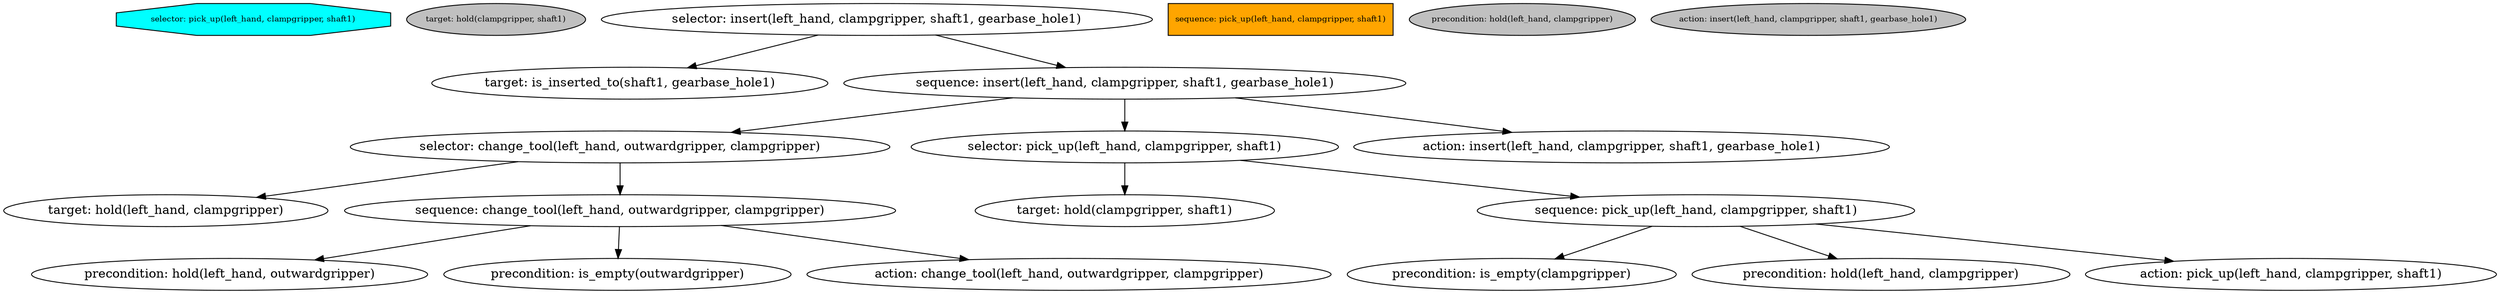 digraph pastafarianism {
ordering=out;
graph [fontname="times-roman"];
node [fontname="times-roman"];
edge [fontname="times-roman"];
selector [fillcolor=cyan, fontcolor=black, fontsize=9, label="selector: insert(left_hand, clampgripper, shaft1, gearbase_hole1)", shape=octagon, style=filled];
target [fillcolor=gray, fontcolor=black, fontsize=9, label="target: is_inserted_to(shaft1, gearbase_hole1)", shape=ellipse, style=filled];
"selector: insert(left_hand, clampgripper, shaft1, gearbase_hole1)" -> "target: is_inserted_to(shaft1, gearbase_hole1)";
sequence [fillcolor=orange, fontcolor=black, fontsize=9, label="sequence: insert(left_hand, clampgripper, shaft1, gearbase_hole1)", shape=box, style=filled];
"selector: insert(left_hand, clampgripper, shaft1, gearbase_hole1)" -> "sequence: insert(left_hand, clampgripper, shaft1, gearbase_hole1)";
selector [fillcolor=cyan, fontcolor=black, fontsize=9, label="selector: change_tool(left_hand, outwardgripper, clampgripper)", shape=octagon, style=filled];
"sequence: insert(left_hand, clampgripper, shaft1, gearbase_hole1)" -> "selector: change_tool(left_hand, outwardgripper, clampgripper)";
target [fillcolor=gray, fontcolor=black, fontsize=9, label="target: hold(left_hand, clampgripper)", shape=ellipse, style=filled];
"selector: change_tool(left_hand, outwardgripper, clampgripper)" -> "target: hold(left_hand, clampgripper)";
sequence [fillcolor=orange, fontcolor=black, fontsize=9, label="sequence: change_tool(left_hand, outwardgripper, clampgripper)", shape=box, style=filled];
"selector: change_tool(left_hand, outwardgripper, clampgripper)" -> "sequence: change_tool(left_hand, outwardgripper, clampgripper)";
precondition [fillcolor=gray, fontcolor=black, fontsize=9, label="precondition: hold(left_hand, outwardgripper)", shape=ellipse, style=filled];
"sequence: change_tool(left_hand, outwardgripper, clampgripper)" -> "precondition: hold(left_hand, outwardgripper)";
precondition [fillcolor=gray, fontcolor=black, fontsize=9, label="precondition: is_empty(outwardgripper)", shape=ellipse, style=filled];
"sequence: change_tool(left_hand, outwardgripper, clampgripper)" -> "precondition: is_empty(outwardgripper)";
action [fillcolor=gray, fontcolor=black, fontsize=9, label="action: change_tool(left_hand, outwardgripper, clampgripper)", shape=ellipse, style=filled];
"sequence: change_tool(left_hand, outwardgripper, clampgripper)" -> "action: change_tool(left_hand, outwardgripper, clampgripper)";
selector [fillcolor=cyan, fontcolor=black, fontsize=9, label="selector: pick_up(left_hand, clampgripper, shaft1)", shape=octagon, style=filled];
"sequence: insert(left_hand, clampgripper, shaft1, gearbase_hole1)" -> "selector: pick_up(left_hand, clampgripper, shaft1)";
target [fillcolor=gray, fontcolor=black, fontsize=9, label="target: hold(clampgripper, shaft1)", shape=ellipse, style=filled];
"selector: pick_up(left_hand, clampgripper, shaft1)" -> "target: hold(clampgripper, shaft1)";
sequence [fillcolor=orange, fontcolor=black, fontsize=9, label="sequence: pick_up(left_hand, clampgripper, shaft1)", shape=box, style=filled];
"selector: pick_up(left_hand, clampgripper, shaft1)" -> "sequence: pick_up(left_hand, clampgripper, shaft1)";
precondition [fillcolor=gray, fontcolor=black, fontsize=9, label="precondition: is_empty(clampgripper)", shape=ellipse, style=filled];
"sequence: pick_up(left_hand, clampgripper, shaft1)" -> "precondition: is_empty(clampgripper)";
precondition [fillcolor=gray, fontcolor=black, fontsize=9, label="precondition: hold(left_hand, clampgripper)", shape=ellipse, style=filled];
"sequence: pick_up(left_hand, clampgripper, shaft1)" -> "precondition: hold(left_hand, clampgripper)";
action [fillcolor=gray, fontcolor=black, fontsize=9, label="action: pick_up(left_hand, clampgripper, shaft1)", shape=ellipse, style=filled];
"sequence: pick_up(left_hand, clampgripper, shaft1)" -> "action: pick_up(left_hand, clampgripper, shaft1)";
action [fillcolor=gray, fontcolor=black, fontsize=9, label="action: insert(left_hand, clampgripper, shaft1, gearbase_hole1)", shape=ellipse, style=filled];
"sequence: insert(left_hand, clampgripper, shaft1, gearbase_hole1)" -> "action: insert(left_hand, clampgripper, shaft1, gearbase_hole1)";
}
